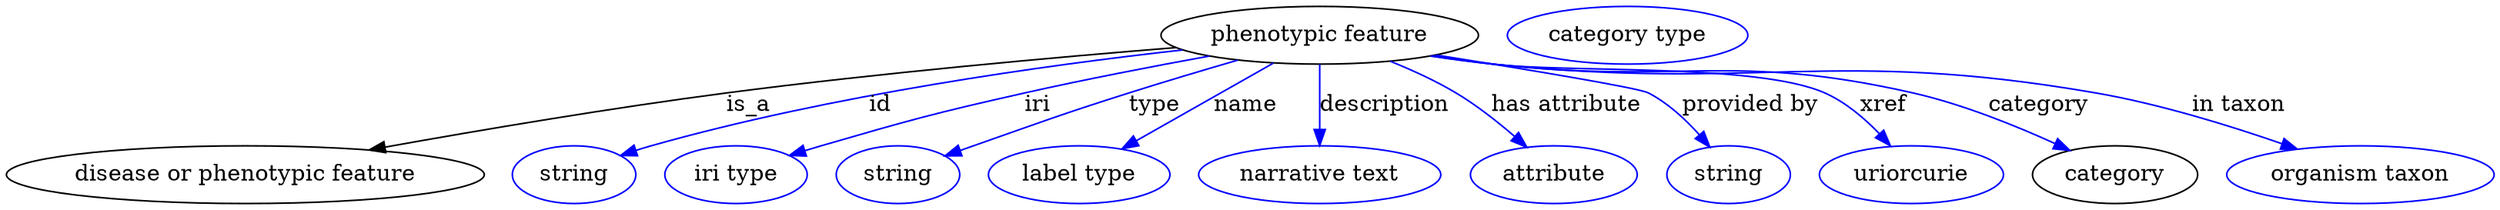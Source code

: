 digraph {
	graph [bb="0,0,1549,123"];
	node [label="\N"];
	"phenotypic feature"	[height=0.5,
		label="phenotypic feature",
		pos="818.84,105",
		width=2.7442];
	"disease or phenotypic feature"	[height=0.5,
		pos="148.84,18",
		width=4.1344];
	"phenotypic feature" -> "disease or phenotypic feature"	[label=is_a,
		lp="462.84,61.5",
		pos="e,226,33.406 729.3,97.317 654.24,91.286 544.33,81.458 448.84,69 376.95,59.621 295.87,45.919 236.14,35.23"];
	id	[color=blue,
		height=0.5,
		label=string,
		pos="353.84,18",
		width=1.0652];
	"phenotypic feature" -> id	[color=blue,
		label=id,
		lp="544.84,61.5",
		pos="e,382.83,29.948 733.34,95.831 648.16,86.353 514.24,67.803 401.84,36 398.73,35.121 395.54,34.148 392.34,33.124",
		style=solid];
	iri	[color=blue,
		height=0.5,
		label="iri type",
		pos="454.84,18",
		width=1.2277];
	"phenotypic feature" -> iri	[color=blue,
		label=iri,
		lp="642.84,61.5",
		pos="e,488.46,29.865 750.02,92.059 715.35,85.753 672.74,77.558 634.84,69 578.37,56.251 564.46,52.03 508.84,36 505.32,34.988 501.69,33.911 \
498.05,32.81",
		style=solid];
	type	[color=blue,
		height=0.5,
		label=string,
		pos="555.84,18",
		width=1.0652];
	"phenotypic feature" -> type	[color=blue,
		label=type,
		lp="715.84,61.5",
		pos="e,585.14,29.697 767.73,89.479 746.65,83.356 722.01,76.028 699.84,69 656.43,55.239 645.81,51.079 602.84,36 600.15,35.057 597.38,34.077 \
594.59,33.084",
		style=solid];
	name	[color=blue,
		height=0.5,
		label="label type",
		pos="668.84,18",
		width=1.5707];
	"phenotypic feature" -> name	[color=blue,
		label=name,
		lp="772.84,61.5",
		pos="e,695.65,34.196 789.92,87.611 765.55,73.802 730.58,53.988 704.48,39.199",
		style=solid];
	description	[color=blue,
		height=0.5,
		label="narrative text",
		pos="818.84,18",
		width=2.0943];
	"phenotypic feature" -> description	[color=blue,
		label=description,
		lp="859.34,61.5",
		pos="e,818.84,36.175 818.84,86.799 818.84,75.163 818.84,59.548 818.84,46.237",
		style=solid];
	"has attribute"	[color=blue,
		height=0.5,
		label=attribute,
		pos="963.84,18",
		width=1.4443];
	"phenotypic feature" -> "has attribute"	[color=blue,
		label="has attribute",
		lp="972.84,61.5",
		pos="e,947.06,35.382 862.88,88.823 876.43,83.38 891.13,76.665 903.84,69 916.42,61.411 929.1,51.287 939.55,42.134",
		style=solid];
	"provided by"	[color=blue,
		height=0.5,
		label=string,
		pos="1071.8,18",
		width=1.0652];
	"phenotypic feature" -> "provided by"	[color=blue,
		label="provided by",
		lp="1086.3,61.5",
		pos="e,1060.4,35.634 889.64,92.441 947.68,82.883 1020.8,70.622 1023.8,69 1035.3,62.897 1045.7,53.012 1053.8,43.635",
		style=solid];
	xref	[color=blue,
		height=0.5,
		label=uriorcurie,
		pos="1185.8,18",
		width=1.5887];
	"phenotypic feature" -> xref	[color=blue,
		label=xref,
		lp="1169.3,61.5",
		pos="e,1173,36.029 888.74,92.275 901.4,90.358 914.5,88.509 926.84,87 972.45,81.424 1090.9,87.81 1132.8,69 1145.6,63.28 1157.2,53.186 \
1166.3,43.558",
		style=solid];
	category	[height=0.5,
		pos="1312.8,18",
		width=1.4263];
	"phenotypic feature" -> category	[color=blue,
		label=category,
		lp="1265.3,61.5",
		pos="e,1284.9,33.132 888.43,92.131 901.18,90.217 914.39,88.406 926.84,87 1042.4,73.948 1074.5,94.906 1187.8,69 1218.4,62.012 1251.3,48.612 \
1275.6,37.442",
		style=solid];
	"in taxon"	[color=blue,
		height=0.5,
		label="organism taxon",
		pos="1465.8,18",
		width=2.3109];
	"phenotypic feature" -> "in taxon"	[color=blue,
		label="in taxon",
		lp="1389.8,61.5",
		pos="e,1426.5,33.922 887.54,92.047 900.56,90.105 914.09,88.306 926.84,87 1092.4,70.037 1136.9,97.345 1300.8,69 1340.7,62.116 1384.4,48.583 \
1416.8,37.331",
		style=solid];
	"named thing_category"	[color=blue,
		height=0.5,
		label="category type",
		pos="1010.8,105",
		width=2.0762];
}
